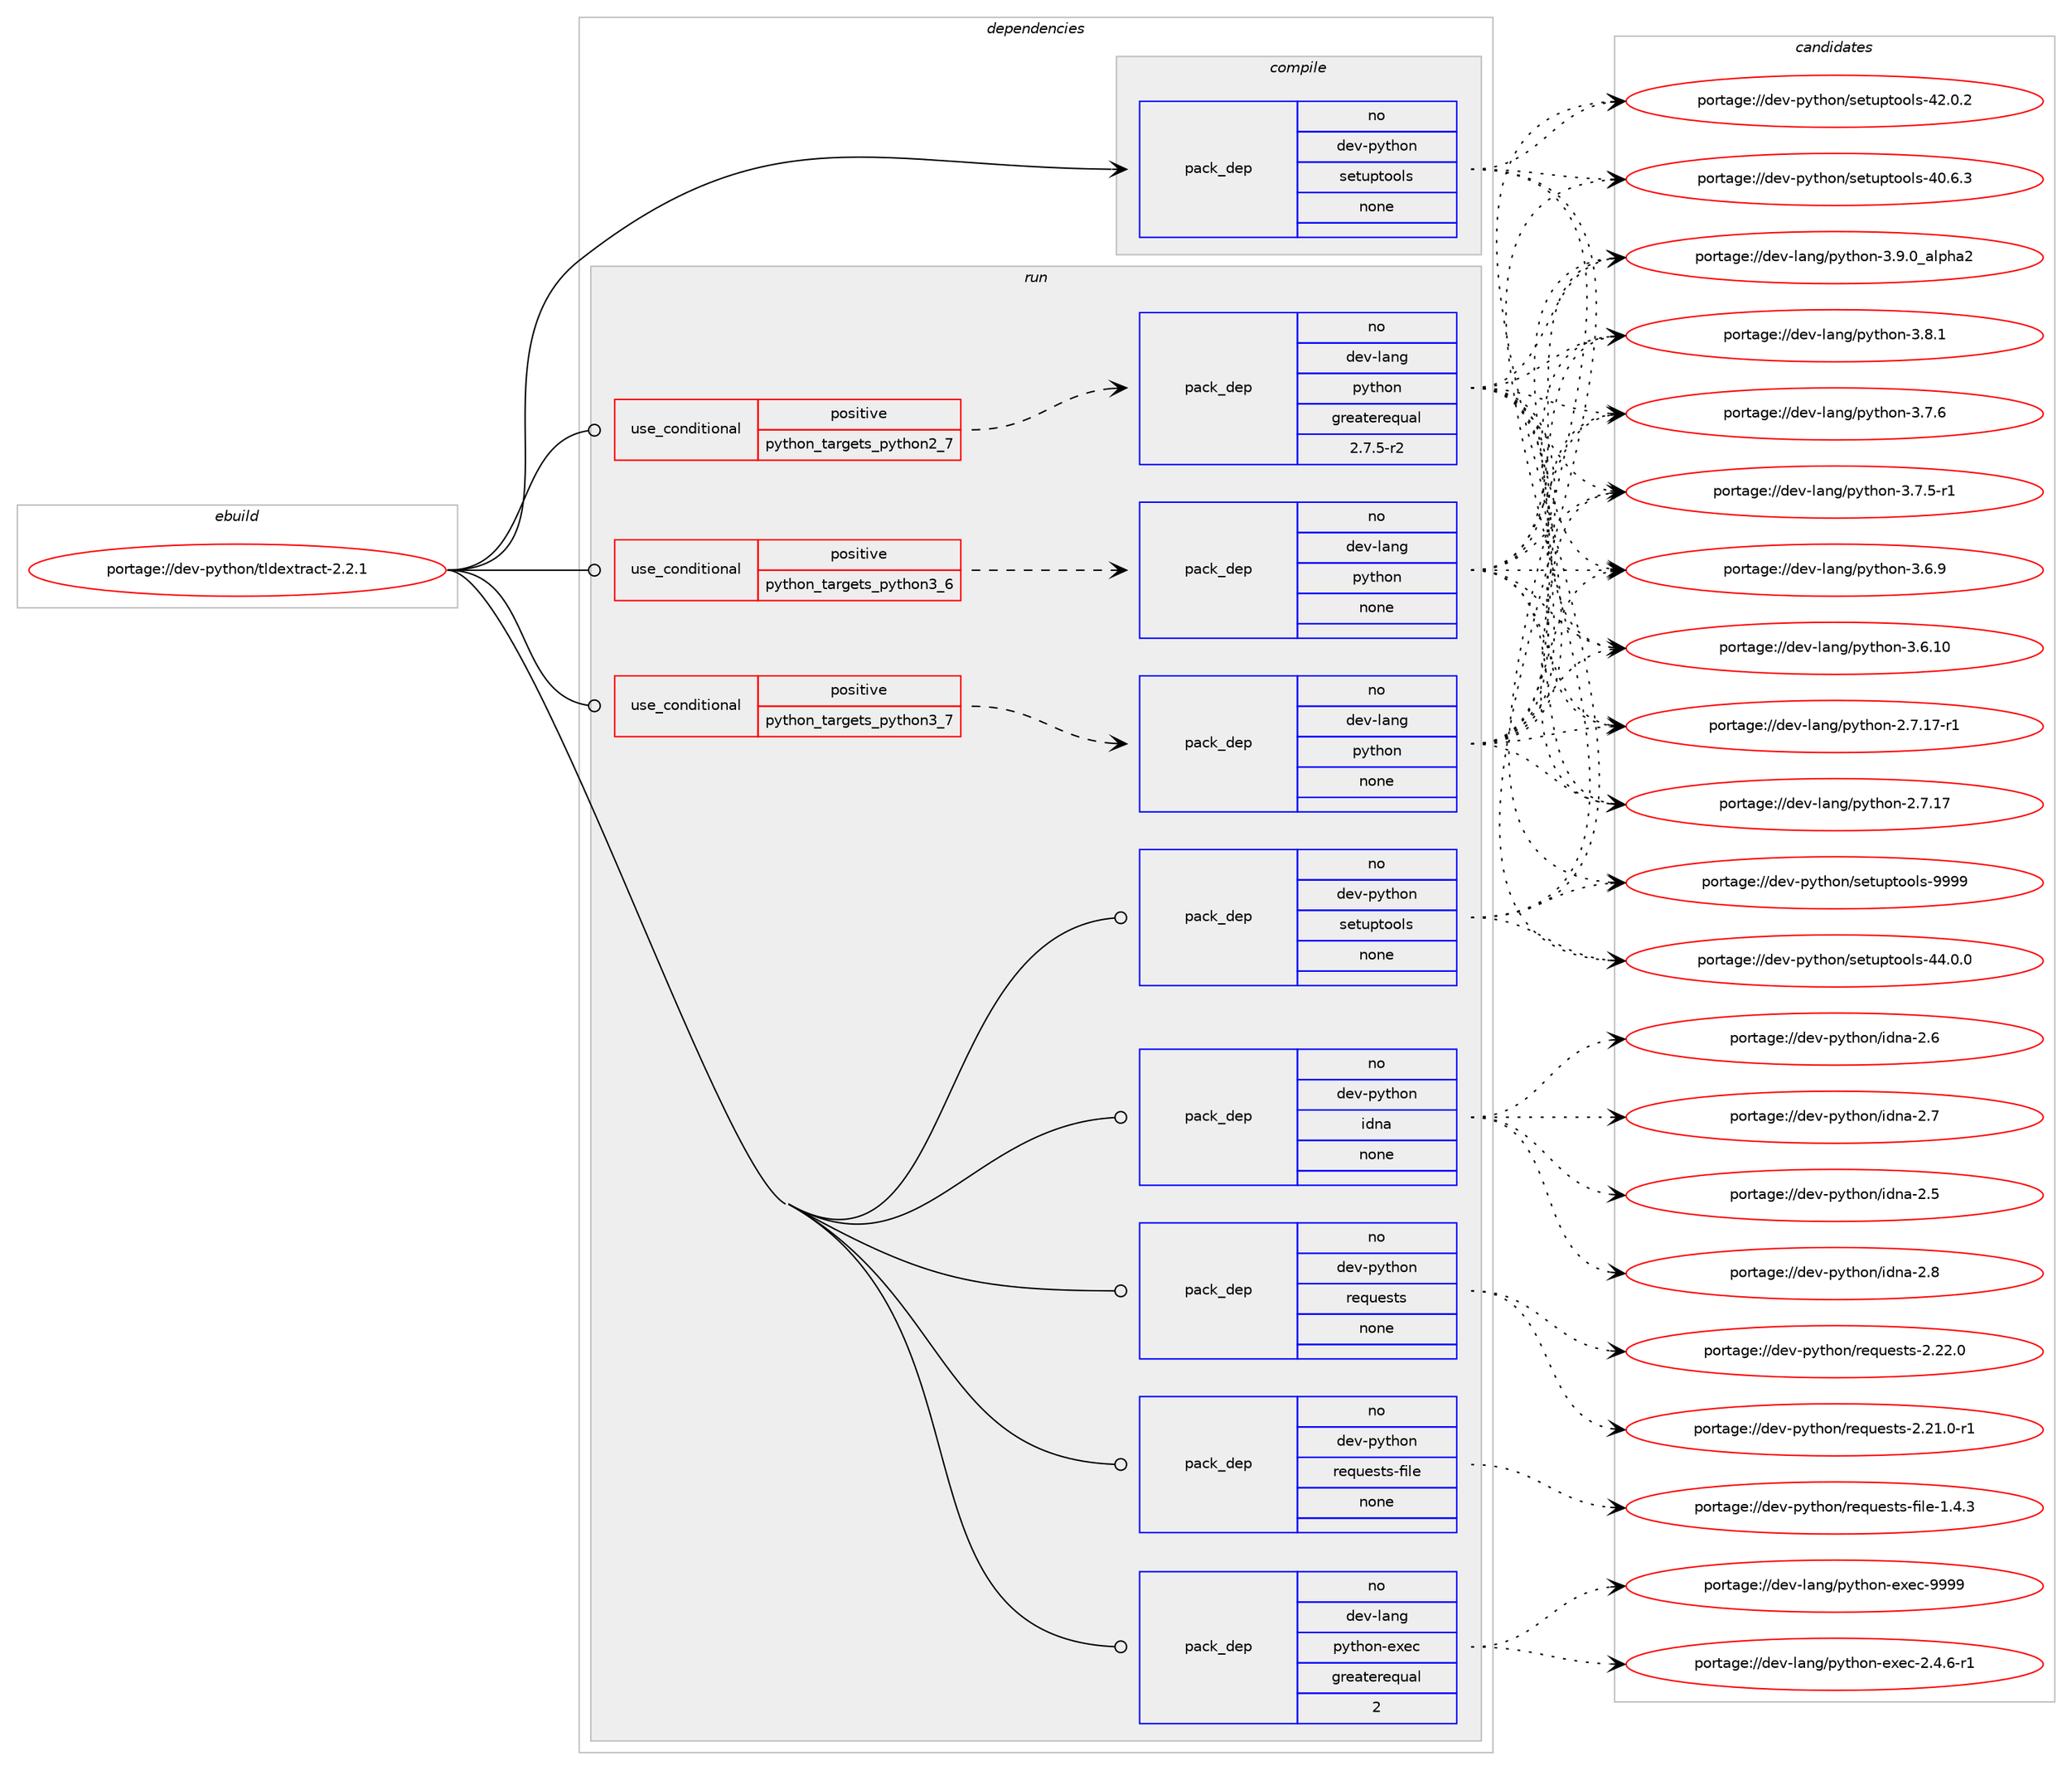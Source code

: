 digraph prolog {

# *************
# Graph options
# *************

newrank=true;
concentrate=true;
compound=true;
graph [rankdir=LR,fontname=Helvetica,fontsize=10,ranksep=1.5];#, ranksep=2.5, nodesep=0.2];
edge  [arrowhead=vee];
node  [fontname=Helvetica,fontsize=10];

# **********
# The ebuild
# **********

subgraph cluster_leftcol {
color=gray;
rank=same;
label=<<i>ebuild</i>>;
id [label="portage://dev-python/tldextract-2.2.1", color=red, width=4, href="../dev-python/tldextract-2.2.1.svg"];
}

# ****************
# The dependencies
# ****************

subgraph cluster_midcol {
color=gray;
label=<<i>dependencies</i>>;
subgraph cluster_compile {
fillcolor="#eeeeee";
style=filled;
label=<<i>compile</i>>;
subgraph pack312114 {
dependency421693 [label=<<TABLE BORDER="0" CELLBORDER="1" CELLSPACING="0" CELLPADDING="4" WIDTH="220"><TR><TD ROWSPAN="6" CELLPADDING="30">pack_dep</TD></TR><TR><TD WIDTH="110">no</TD></TR><TR><TD>dev-python</TD></TR><TR><TD>setuptools</TD></TR><TR><TD>none</TD></TR><TR><TD></TD></TR></TABLE>>, shape=none, color=blue];
}
id:e -> dependency421693:w [weight=20,style="solid",arrowhead="vee"];
}
subgraph cluster_compileandrun {
fillcolor="#eeeeee";
style=filled;
label=<<i>compile and run</i>>;
}
subgraph cluster_run {
fillcolor="#eeeeee";
style=filled;
label=<<i>run</i>>;
subgraph cond104682 {
dependency421694 [label=<<TABLE BORDER="0" CELLBORDER="1" CELLSPACING="0" CELLPADDING="4"><TR><TD ROWSPAN="3" CELLPADDING="10">use_conditional</TD></TR><TR><TD>positive</TD></TR><TR><TD>python_targets_python2_7</TD></TR></TABLE>>, shape=none, color=red];
subgraph pack312115 {
dependency421695 [label=<<TABLE BORDER="0" CELLBORDER="1" CELLSPACING="0" CELLPADDING="4" WIDTH="220"><TR><TD ROWSPAN="6" CELLPADDING="30">pack_dep</TD></TR><TR><TD WIDTH="110">no</TD></TR><TR><TD>dev-lang</TD></TR><TR><TD>python</TD></TR><TR><TD>greaterequal</TD></TR><TR><TD>2.7.5-r2</TD></TR></TABLE>>, shape=none, color=blue];
}
dependency421694:e -> dependency421695:w [weight=20,style="dashed",arrowhead="vee"];
}
id:e -> dependency421694:w [weight=20,style="solid",arrowhead="odot"];
subgraph cond104683 {
dependency421696 [label=<<TABLE BORDER="0" CELLBORDER="1" CELLSPACING="0" CELLPADDING="4"><TR><TD ROWSPAN="3" CELLPADDING="10">use_conditional</TD></TR><TR><TD>positive</TD></TR><TR><TD>python_targets_python3_6</TD></TR></TABLE>>, shape=none, color=red];
subgraph pack312116 {
dependency421697 [label=<<TABLE BORDER="0" CELLBORDER="1" CELLSPACING="0" CELLPADDING="4" WIDTH="220"><TR><TD ROWSPAN="6" CELLPADDING="30">pack_dep</TD></TR><TR><TD WIDTH="110">no</TD></TR><TR><TD>dev-lang</TD></TR><TR><TD>python</TD></TR><TR><TD>none</TD></TR><TR><TD></TD></TR></TABLE>>, shape=none, color=blue];
}
dependency421696:e -> dependency421697:w [weight=20,style="dashed",arrowhead="vee"];
}
id:e -> dependency421696:w [weight=20,style="solid",arrowhead="odot"];
subgraph cond104684 {
dependency421698 [label=<<TABLE BORDER="0" CELLBORDER="1" CELLSPACING="0" CELLPADDING="4"><TR><TD ROWSPAN="3" CELLPADDING="10">use_conditional</TD></TR><TR><TD>positive</TD></TR><TR><TD>python_targets_python3_7</TD></TR></TABLE>>, shape=none, color=red];
subgraph pack312117 {
dependency421699 [label=<<TABLE BORDER="0" CELLBORDER="1" CELLSPACING="0" CELLPADDING="4" WIDTH="220"><TR><TD ROWSPAN="6" CELLPADDING="30">pack_dep</TD></TR><TR><TD WIDTH="110">no</TD></TR><TR><TD>dev-lang</TD></TR><TR><TD>python</TD></TR><TR><TD>none</TD></TR><TR><TD></TD></TR></TABLE>>, shape=none, color=blue];
}
dependency421698:e -> dependency421699:w [weight=20,style="dashed",arrowhead="vee"];
}
id:e -> dependency421698:w [weight=20,style="solid",arrowhead="odot"];
subgraph pack312118 {
dependency421700 [label=<<TABLE BORDER="0" CELLBORDER="1" CELLSPACING="0" CELLPADDING="4" WIDTH="220"><TR><TD ROWSPAN="6" CELLPADDING="30">pack_dep</TD></TR><TR><TD WIDTH="110">no</TD></TR><TR><TD>dev-lang</TD></TR><TR><TD>python-exec</TD></TR><TR><TD>greaterequal</TD></TR><TR><TD>2</TD></TR></TABLE>>, shape=none, color=blue];
}
id:e -> dependency421700:w [weight=20,style="solid",arrowhead="odot"];
subgraph pack312119 {
dependency421701 [label=<<TABLE BORDER="0" CELLBORDER="1" CELLSPACING="0" CELLPADDING="4" WIDTH="220"><TR><TD ROWSPAN="6" CELLPADDING="30">pack_dep</TD></TR><TR><TD WIDTH="110">no</TD></TR><TR><TD>dev-python</TD></TR><TR><TD>idna</TD></TR><TR><TD>none</TD></TR><TR><TD></TD></TR></TABLE>>, shape=none, color=blue];
}
id:e -> dependency421701:w [weight=20,style="solid",arrowhead="odot"];
subgraph pack312120 {
dependency421702 [label=<<TABLE BORDER="0" CELLBORDER="1" CELLSPACING="0" CELLPADDING="4" WIDTH="220"><TR><TD ROWSPAN="6" CELLPADDING="30">pack_dep</TD></TR><TR><TD WIDTH="110">no</TD></TR><TR><TD>dev-python</TD></TR><TR><TD>requests</TD></TR><TR><TD>none</TD></TR><TR><TD></TD></TR></TABLE>>, shape=none, color=blue];
}
id:e -> dependency421702:w [weight=20,style="solid",arrowhead="odot"];
subgraph pack312121 {
dependency421703 [label=<<TABLE BORDER="0" CELLBORDER="1" CELLSPACING="0" CELLPADDING="4" WIDTH="220"><TR><TD ROWSPAN="6" CELLPADDING="30">pack_dep</TD></TR><TR><TD WIDTH="110">no</TD></TR><TR><TD>dev-python</TD></TR><TR><TD>requests-file</TD></TR><TR><TD>none</TD></TR><TR><TD></TD></TR></TABLE>>, shape=none, color=blue];
}
id:e -> dependency421703:w [weight=20,style="solid",arrowhead="odot"];
subgraph pack312122 {
dependency421704 [label=<<TABLE BORDER="0" CELLBORDER="1" CELLSPACING="0" CELLPADDING="4" WIDTH="220"><TR><TD ROWSPAN="6" CELLPADDING="30">pack_dep</TD></TR><TR><TD WIDTH="110">no</TD></TR><TR><TD>dev-python</TD></TR><TR><TD>setuptools</TD></TR><TR><TD>none</TD></TR><TR><TD></TD></TR></TABLE>>, shape=none, color=blue];
}
id:e -> dependency421704:w [weight=20,style="solid",arrowhead="odot"];
}
}

# **************
# The candidates
# **************

subgraph cluster_choices {
rank=same;
color=gray;
label=<<i>candidates</i>>;

subgraph choice312114 {
color=black;
nodesep=1;
choice10010111845112121116104111110471151011161171121161111111081154557575757 [label="portage://dev-python/setuptools-9999", color=red, width=4,href="../dev-python/setuptools-9999.svg"];
choice100101118451121211161041111104711510111611711211611111110811545525246484648 [label="portage://dev-python/setuptools-44.0.0", color=red, width=4,href="../dev-python/setuptools-44.0.0.svg"];
choice100101118451121211161041111104711510111611711211611111110811545525046484650 [label="portage://dev-python/setuptools-42.0.2", color=red, width=4,href="../dev-python/setuptools-42.0.2.svg"];
choice100101118451121211161041111104711510111611711211611111110811545524846544651 [label="portage://dev-python/setuptools-40.6.3", color=red, width=4,href="../dev-python/setuptools-40.6.3.svg"];
dependency421693:e -> choice10010111845112121116104111110471151011161171121161111111081154557575757:w [style=dotted,weight="100"];
dependency421693:e -> choice100101118451121211161041111104711510111611711211611111110811545525246484648:w [style=dotted,weight="100"];
dependency421693:e -> choice100101118451121211161041111104711510111611711211611111110811545525046484650:w [style=dotted,weight="100"];
dependency421693:e -> choice100101118451121211161041111104711510111611711211611111110811545524846544651:w [style=dotted,weight="100"];
}
subgraph choice312115 {
color=black;
nodesep=1;
choice10010111845108971101034711212111610411111045514657464895971081121049750 [label="portage://dev-lang/python-3.9.0_alpha2", color=red, width=4,href="../dev-lang/python-3.9.0_alpha2.svg"];
choice100101118451089711010347112121116104111110455146564649 [label="portage://dev-lang/python-3.8.1", color=red, width=4,href="../dev-lang/python-3.8.1.svg"];
choice100101118451089711010347112121116104111110455146554654 [label="portage://dev-lang/python-3.7.6", color=red, width=4,href="../dev-lang/python-3.7.6.svg"];
choice1001011184510897110103471121211161041111104551465546534511449 [label="portage://dev-lang/python-3.7.5-r1", color=red, width=4,href="../dev-lang/python-3.7.5-r1.svg"];
choice100101118451089711010347112121116104111110455146544657 [label="portage://dev-lang/python-3.6.9", color=red, width=4,href="../dev-lang/python-3.6.9.svg"];
choice10010111845108971101034711212111610411111045514654464948 [label="portage://dev-lang/python-3.6.10", color=red, width=4,href="../dev-lang/python-3.6.10.svg"];
choice100101118451089711010347112121116104111110455046554649554511449 [label="portage://dev-lang/python-2.7.17-r1", color=red, width=4,href="../dev-lang/python-2.7.17-r1.svg"];
choice10010111845108971101034711212111610411111045504655464955 [label="portage://dev-lang/python-2.7.17", color=red, width=4,href="../dev-lang/python-2.7.17.svg"];
dependency421695:e -> choice10010111845108971101034711212111610411111045514657464895971081121049750:w [style=dotted,weight="100"];
dependency421695:e -> choice100101118451089711010347112121116104111110455146564649:w [style=dotted,weight="100"];
dependency421695:e -> choice100101118451089711010347112121116104111110455146554654:w [style=dotted,weight="100"];
dependency421695:e -> choice1001011184510897110103471121211161041111104551465546534511449:w [style=dotted,weight="100"];
dependency421695:e -> choice100101118451089711010347112121116104111110455146544657:w [style=dotted,weight="100"];
dependency421695:e -> choice10010111845108971101034711212111610411111045514654464948:w [style=dotted,weight="100"];
dependency421695:e -> choice100101118451089711010347112121116104111110455046554649554511449:w [style=dotted,weight="100"];
dependency421695:e -> choice10010111845108971101034711212111610411111045504655464955:w [style=dotted,weight="100"];
}
subgraph choice312116 {
color=black;
nodesep=1;
choice10010111845108971101034711212111610411111045514657464895971081121049750 [label="portage://dev-lang/python-3.9.0_alpha2", color=red, width=4,href="../dev-lang/python-3.9.0_alpha2.svg"];
choice100101118451089711010347112121116104111110455146564649 [label="portage://dev-lang/python-3.8.1", color=red, width=4,href="../dev-lang/python-3.8.1.svg"];
choice100101118451089711010347112121116104111110455146554654 [label="portage://dev-lang/python-3.7.6", color=red, width=4,href="../dev-lang/python-3.7.6.svg"];
choice1001011184510897110103471121211161041111104551465546534511449 [label="portage://dev-lang/python-3.7.5-r1", color=red, width=4,href="../dev-lang/python-3.7.5-r1.svg"];
choice100101118451089711010347112121116104111110455146544657 [label="portage://dev-lang/python-3.6.9", color=red, width=4,href="../dev-lang/python-3.6.9.svg"];
choice10010111845108971101034711212111610411111045514654464948 [label="portage://dev-lang/python-3.6.10", color=red, width=4,href="../dev-lang/python-3.6.10.svg"];
choice100101118451089711010347112121116104111110455046554649554511449 [label="portage://dev-lang/python-2.7.17-r1", color=red, width=4,href="../dev-lang/python-2.7.17-r1.svg"];
choice10010111845108971101034711212111610411111045504655464955 [label="portage://dev-lang/python-2.7.17", color=red, width=4,href="../dev-lang/python-2.7.17.svg"];
dependency421697:e -> choice10010111845108971101034711212111610411111045514657464895971081121049750:w [style=dotted,weight="100"];
dependency421697:e -> choice100101118451089711010347112121116104111110455146564649:w [style=dotted,weight="100"];
dependency421697:e -> choice100101118451089711010347112121116104111110455146554654:w [style=dotted,weight="100"];
dependency421697:e -> choice1001011184510897110103471121211161041111104551465546534511449:w [style=dotted,weight="100"];
dependency421697:e -> choice100101118451089711010347112121116104111110455146544657:w [style=dotted,weight="100"];
dependency421697:e -> choice10010111845108971101034711212111610411111045514654464948:w [style=dotted,weight="100"];
dependency421697:e -> choice100101118451089711010347112121116104111110455046554649554511449:w [style=dotted,weight="100"];
dependency421697:e -> choice10010111845108971101034711212111610411111045504655464955:w [style=dotted,weight="100"];
}
subgraph choice312117 {
color=black;
nodesep=1;
choice10010111845108971101034711212111610411111045514657464895971081121049750 [label="portage://dev-lang/python-3.9.0_alpha2", color=red, width=4,href="../dev-lang/python-3.9.0_alpha2.svg"];
choice100101118451089711010347112121116104111110455146564649 [label="portage://dev-lang/python-3.8.1", color=red, width=4,href="../dev-lang/python-3.8.1.svg"];
choice100101118451089711010347112121116104111110455146554654 [label="portage://dev-lang/python-3.7.6", color=red, width=4,href="../dev-lang/python-3.7.6.svg"];
choice1001011184510897110103471121211161041111104551465546534511449 [label="portage://dev-lang/python-3.7.5-r1", color=red, width=4,href="../dev-lang/python-3.7.5-r1.svg"];
choice100101118451089711010347112121116104111110455146544657 [label="portage://dev-lang/python-3.6.9", color=red, width=4,href="../dev-lang/python-3.6.9.svg"];
choice10010111845108971101034711212111610411111045514654464948 [label="portage://dev-lang/python-3.6.10", color=red, width=4,href="../dev-lang/python-3.6.10.svg"];
choice100101118451089711010347112121116104111110455046554649554511449 [label="portage://dev-lang/python-2.7.17-r1", color=red, width=4,href="../dev-lang/python-2.7.17-r1.svg"];
choice10010111845108971101034711212111610411111045504655464955 [label="portage://dev-lang/python-2.7.17", color=red, width=4,href="../dev-lang/python-2.7.17.svg"];
dependency421699:e -> choice10010111845108971101034711212111610411111045514657464895971081121049750:w [style=dotted,weight="100"];
dependency421699:e -> choice100101118451089711010347112121116104111110455146564649:w [style=dotted,weight="100"];
dependency421699:e -> choice100101118451089711010347112121116104111110455146554654:w [style=dotted,weight="100"];
dependency421699:e -> choice1001011184510897110103471121211161041111104551465546534511449:w [style=dotted,weight="100"];
dependency421699:e -> choice100101118451089711010347112121116104111110455146544657:w [style=dotted,weight="100"];
dependency421699:e -> choice10010111845108971101034711212111610411111045514654464948:w [style=dotted,weight="100"];
dependency421699:e -> choice100101118451089711010347112121116104111110455046554649554511449:w [style=dotted,weight="100"];
dependency421699:e -> choice10010111845108971101034711212111610411111045504655464955:w [style=dotted,weight="100"];
}
subgraph choice312118 {
color=black;
nodesep=1;
choice10010111845108971101034711212111610411111045101120101994557575757 [label="portage://dev-lang/python-exec-9999", color=red, width=4,href="../dev-lang/python-exec-9999.svg"];
choice10010111845108971101034711212111610411111045101120101994550465246544511449 [label="portage://dev-lang/python-exec-2.4.6-r1", color=red, width=4,href="../dev-lang/python-exec-2.4.6-r1.svg"];
dependency421700:e -> choice10010111845108971101034711212111610411111045101120101994557575757:w [style=dotted,weight="100"];
dependency421700:e -> choice10010111845108971101034711212111610411111045101120101994550465246544511449:w [style=dotted,weight="100"];
}
subgraph choice312119 {
color=black;
nodesep=1;
choice10010111845112121116104111110471051001109745504656 [label="portage://dev-python/idna-2.8", color=red, width=4,href="../dev-python/idna-2.8.svg"];
choice10010111845112121116104111110471051001109745504655 [label="portage://dev-python/idna-2.7", color=red, width=4,href="../dev-python/idna-2.7.svg"];
choice10010111845112121116104111110471051001109745504654 [label="portage://dev-python/idna-2.6", color=red, width=4,href="../dev-python/idna-2.6.svg"];
choice10010111845112121116104111110471051001109745504653 [label="portage://dev-python/idna-2.5", color=red, width=4,href="../dev-python/idna-2.5.svg"];
dependency421701:e -> choice10010111845112121116104111110471051001109745504656:w [style=dotted,weight="100"];
dependency421701:e -> choice10010111845112121116104111110471051001109745504655:w [style=dotted,weight="100"];
dependency421701:e -> choice10010111845112121116104111110471051001109745504654:w [style=dotted,weight="100"];
dependency421701:e -> choice10010111845112121116104111110471051001109745504653:w [style=dotted,weight="100"];
}
subgraph choice312120 {
color=black;
nodesep=1;
choice100101118451121211161041111104711410111311710111511611545504650504648 [label="portage://dev-python/requests-2.22.0", color=red, width=4,href="../dev-python/requests-2.22.0.svg"];
choice1001011184511212111610411111047114101113117101115116115455046504946484511449 [label="portage://dev-python/requests-2.21.0-r1", color=red, width=4,href="../dev-python/requests-2.21.0-r1.svg"];
dependency421702:e -> choice100101118451121211161041111104711410111311710111511611545504650504648:w [style=dotted,weight="100"];
dependency421702:e -> choice1001011184511212111610411111047114101113117101115116115455046504946484511449:w [style=dotted,weight="100"];
}
subgraph choice312121 {
color=black;
nodesep=1;
choice100101118451121211161041111104711410111311710111511611545102105108101454946524651 [label="portage://dev-python/requests-file-1.4.3", color=red, width=4,href="../dev-python/requests-file-1.4.3.svg"];
dependency421703:e -> choice100101118451121211161041111104711410111311710111511611545102105108101454946524651:w [style=dotted,weight="100"];
}
subgraph choice312122 {
color=black;
nodesep=1;
choice10010111845112121116104111110471151011161171121161111111081154557575757 [label="portage://dev-python/setuptools-9999", color=red, width=4,href="../dev-python/setuptools-9999.svg"];
choice100101118451121211161041111104711510111611711211611111110811545525246484648 [label="portage://dev-python/setuptools-44.0.0", color=red, width=4,href="../dev-python/setuptools-44.0.0.svg"];
choice100101118451121211161041111104711510111611711211611111110811545525046484650 [label="portage://dev-python/setuptools-42.0.2", color=red, width=4,href="../dev-python/setuptools-42.0.2.svg"];
choice100101118451121211161041111104711510111611711211611111110811545524846544651 [label="portage://dev-python/setuptools-40.6.3", color=red, width=4,href="../dev-python/setuptools-40.6.3.svg"];
dependency421704:e -> choice10010111845112121116104111110471151011161171121161111111081154557575757:w [style=dotted,weight="100"];
dependency421704:e -> choice100101118451121211161041111104711510111611711211611111110811545525246484648:w [style=dotted,weight="100"];
dependency421704:e -> choice100101118451121211161041111104711510111611711211611111110811545525046484650:w [style=dotted,weight="100"];
dependency421704:e -> choice100101118451121211161041111104711510111611711211611111110811545524846544651:w [style=dotted,weight="100"];
}
}

}

